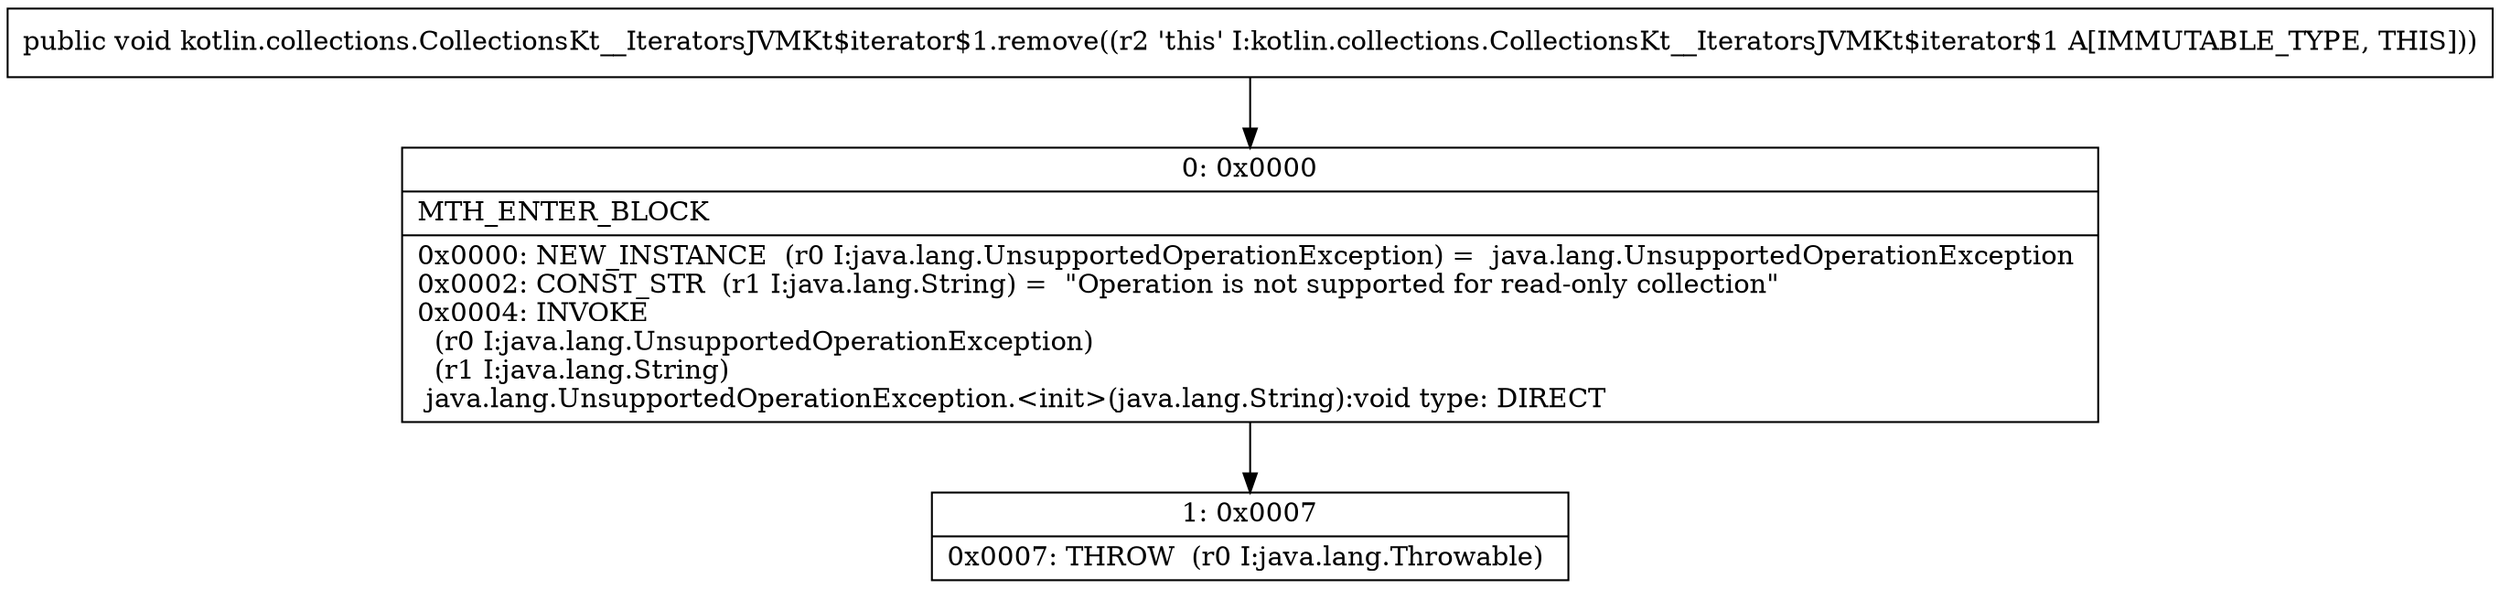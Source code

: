 digraph "CFG forkotlin.collections.CollectionsKt__IteratorsJVMKt$iterator$1.remove()V" {
Node_0 [shape=record,label="{0\:\ 0x0000|MTH_ENTER_BLOCK\l|0x0000: NEW_INSTANCE  (r0 I:java.lang.UnsupportedOperationException) =  java.lang.UnsupportedOperationException \l0x0002: CONST_STR  (r1 I:java.lang.String) =  \"Operation is not supported for read\-only collection\" \l0x0004: INVOKE  \l  (r0 I:java.lang.UnsupportedOperationException)\l  (r1 I:java.lang.String)\l java.lang.UnsupportedOperationException.\<init\>(java.lang.String):void type: DIRECT \l}"];
Node_1 [shape=record,label="{1\:\ 0x0007|0x0007: THROW  (r0 I:java.lang.Throwable) \l}"];
MethodNode[shape=record,label="{public void kotlin.collections.CollectionsKt__IteratorsJVMKt$iterator$1.remove((r2 'this' I:kotlin.collections.CollectionsKt__IteratorsJVMKt$iterator$1 A[IMMUTABLE_TYPE, THIS])) }"];
MethodNode -> Node_0;
Node_0 -> Node_1;
}

